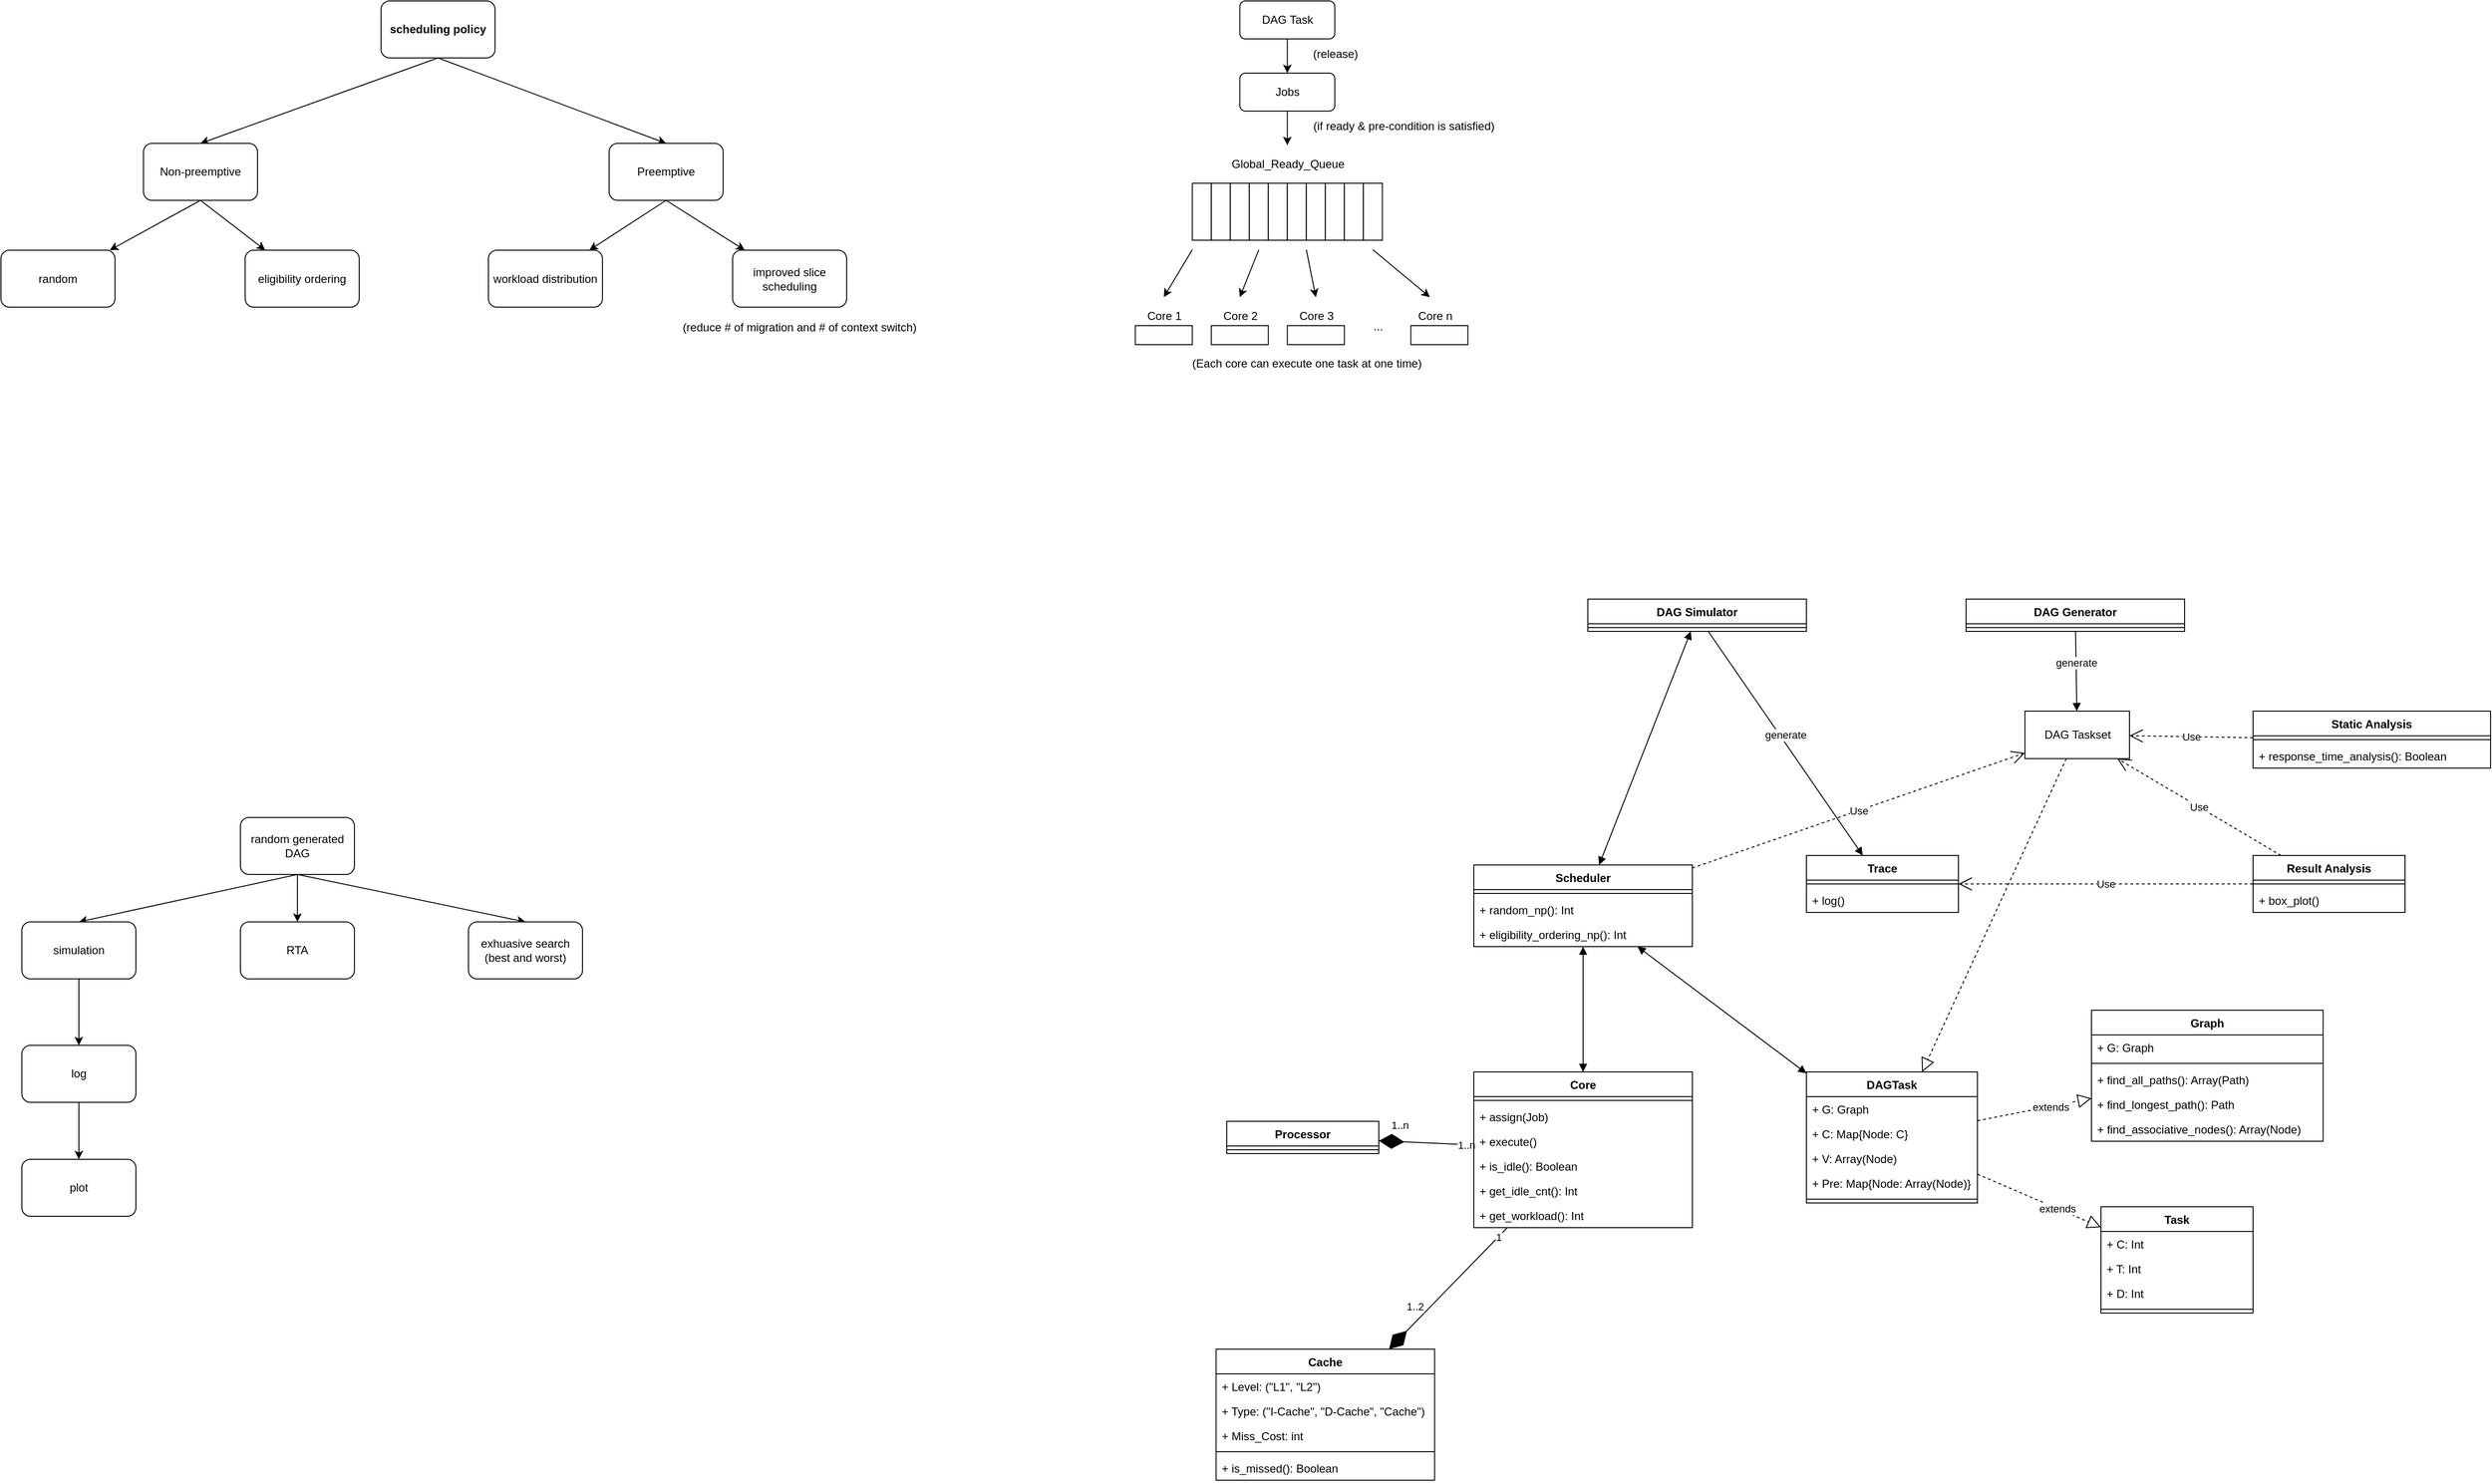 <mxfile version="13.0.1" type="device"><diagram id="6-OH7U_03vElTwhA2fwM" name="Page-1"><mxGraphModel dx="1612" dy="988" grid="1" gridSize="10" guides="1" tooltips="1" connect="1" arrows="1" fold="1" page="1" pageScale="1" pageWidth="1169" pageHeight="827" math="0" shadow="0"><root><mxCell id="0"/><mxCell id="1" parent="0"/><mxCell id="w5lps-WtKNnijoHzqmJ7-1" value="RTA" style="rounded=1;whiteSpace=wrap;html=1;" parent="1" vertex="1"><mxGeometry x="292" y="1010" width="120" height="60" as="geometry"/></mxCell><mxCell id="w5lps-WtKNnijoHzqmJ7-6" style="rounded=0;orthogonalLoop=1;jettySize=auto;html=1;exitX=0.5;exitY=1;exitDx=0;exitDy=0;entryX=0.5;entryY=0;entryDx=0;entryDy=0;" parent="1" source="w5lps-WtKNnijoHzqmJ7-2" target="w5lps-WtKNnijoHzqmJ7-4" edge="1"><mxGeometry relative="1" as="geometry"/></mxCell><mxCell id="w5lps-WtKNnijoHzqmJ7-8" style="rounded=0;orthogonalLoop=1;jettySize=auto;html=1;exitX=0.5;exitY=1;exitDx=0;exitDy=0;entryX=0.5;entryY=0;entryDx=0;entryDy=0;" parent="1" source="w5lps-WtKNnijoHzqmJ7-2" target="w5lps-WtKNnijoHzqmJ7-1" edge="1"><mxGeometry relative="1" as="geometry"/></mxCell><mxCell id="w5lps-WtKNnijoHzqmJ7-9" style="rounded=0;orthogonalLoop=1;jettySize=auto;html=1;exitX=0.5;exitY=1;exitDx=0;exitDy=0;entryX=0.5;entryY=0;entryDx=0;entryDy=0;" parent="1" source="w5lps-WtKNnijoHzqmJ7-2" target="w5lps-WtKNnijoHzqmJ7-5" edge="1"><mxGeometry relative="1" as="geometry"/></mxCell><mxCell id="w5lps-WtKNnijoHzqmJ7-2" value="random generated DAG" style="rounded=1;whiteSpace=wrap;html=1;" parent="1" vertex="1"><mxGeometry x="292" y="900" width="120" height="60" as="geometry"/></mxCell><mxCell id="w5lps-WtKNnijoHzqmJ7-11" style="edgeStyle=orthogonalEdgeStyle;curved=1;rounded=0;orthogonalLoop=1;jettySize=auto;html=1;exitX=0.5;exitY=1;exitDx=0;exitDy=0;entryX=0.5;entryY=0;entryDx=0;entryDy=0;" parent="1" source="w5lps-WtKNnijoHzqmJ7-4" target="w5lps-WtKNnijoHzqmJ7-10" edge="1"><mxGeometry relative="1" as="geometry"/></mxCell><mxCell id="w5lps-WtKNnijoHzqmJ7-4" value="simulation" style="rounded=1;whiteSpace=wrap;html=1;" parent="1" vertex="1"><mxGeometry x="62" y="1010" width="120" height="60" as="geometry"/></mxCell><mxCell id="w5lps-WtKNnijoHzqmJ7-5" value="exhuasive search (best and worst)" style="rounded=1;whiteSpace=wrap;html=1;" parent="1" vertex="1"><mxGeometry x="532" y="1010" width="120" height="60" as="geometry"/></mxCell><mxCell id="w5lps-WtKNnijoHzqmJ7-13" style="edgeStyle=orthogonalEdgeStyle;curved=1;rounded=0;orthogonalLoop=1;jettySize=auto;html=1;exitX=0.5;exitY=1;exitDx=0;exitDy=0;entryX=0.5;entryY=0;entryDx=0;entryDy=0;" parent="1" source="w5lps-WtKNnijoHzqmJ7-10" target="w5lps-WtKNnijoHzqmJ7-12" edge="1"><mxGeometry relative="1" as="geometry"/></mxCell><mxCell id="w5lps-WtKNnijoHzqmJ7-10" value="log" style="rounded=1;whiteSpace=wrap;html=1;" parent="1" vertex="1"><mxGeometry x="62" y="1140" width="120" height="60" as="geometry"/></mxCell><mxCell id="w5lps-WtKNnijoHzqmJ7-12" value="plot" style="rounded=1;whiteSpace=wrap;html=1;" parent="1" vertex="1"><mxGeometry x="62" y="1260" width="120" height="60" as="geometry"/></mxCell><mxCell id="w5lps-WtKNnijoHzqmJ7-15" style="rounded=0;orthogonalLoop=1;jettySize=auto;html=1;exitX=0.5;exitY=1;exitDx=0;exitDy=0;entryX=0.5;entryY=0;entryDx=0;entryDy=0;" parent="1" source="w5lps-WtKNnijoHzqmJ7-18" target="w5lps-WtKNnijoHzqmJ7-23" edge="1"><mxGeometry relative="1" as="geometry"><mxPoint x="280" y="150" as="targetPoint"/></mxGeometry></mxCell><mxCell id="w5lps-WtKNnijoHzqmJ7-17" style="rounded=0;orthogonalLoop=1;jettySize=auto;html=1;exitX=0.5;exitY=1;exitDx=0;exitDy=0;entryX=0.5;entryY=0;entryDx=0;entryDy=0;" parent="1" source="w5lps-WtKNnijoHzqmJ7-18" target="w5lps-WtKNnijoHzqmJ7-20" edge="1"><mxGeometry relative="1" as="geometry"/></mxCell><mxCell id="w5lps-WtKNnijoHzqmJ7-18" value="scheduling policy" style="rounded=1;whiteSpace=wrap;html=1;fontStyle=1" parent="1" vertex="1"><mxGeometry x="440" y="40" width="120" height="60" as="geometry"/></mxCell><mxCell id="w5lps-WtKNnijoHzqmJ7-28" style="rounded=0;orthogonalLoop=1;jettySize=auto;html=1;exitX=0.5;exitY=1;exitDx=0;exitDy=0;" parent="1" source="w5lps-WtKNnijoHzqmJ7-20" target="w5lps-WtKNnijoHzqmJ7-25" edge="1"><mxGeometry relative="1" as="geometry"/></mxCell><mxCell id="w5lps-WtKNnijoHzqmJ7-29" style="rounded=0;orthogonalLoop=1;jettySize=auto;html=1;exitX=0.5;exitY=1;exitDx=0;exitDy=0;" parent="1" source="w5lps-WtKNnijoHzqmJ7-20" target="w5lps-WtKNnijoHzqmJ7-24" edge="1"><mxGeometry relative="1" as="geometry"/></mxCell><mxCell id="w5lps-WtKNnijoHzqmJ7-20" value="Preemptive" style="rounded=1;whiteSpace=wrap;html=1;" parent="1" vertex="1"><mxGeometry x="680" y="190" width="120" height="60" as="geometry"/></mxCell><mxCell id="w5lps-WtKNnijoHzqmJ7-21" value="eligibility ordering" style="rounded=1;whiteSpace=wrap;html=1;" parent="1" vertex="1"><mxGeometry x="297" y="302.5" width="120" height="60" as="geometry"/></mxCell><mxCell id="w5lps-WtKNnijoHzqmJ7-22" value="random" style="rounded=1;whiteSpace=wrap;html=1;" parent="1" vertex="1"><mxGeometry x="40" y="302.5" width="120" height="60" as="geometry"/></mxCell><mxCell id="w5lps-WtKNnijoHzqmJ7-26" style="rounded=0;orthogonalLoop=1;jettySize=auto;html=1;exitX=0.5;exitY=1;exitDx=0;exitDy=0;" parent="1" source="w5lps-WtKNnijoHzqmJ7-23" target="w5lps-WtKNnijoHzqmJ7-22" edge="1"><mxGeometry relative="1" as="geometry"/></mxCell><mxCell id="w5lps-WtKNnijoHzqmJ7-27" style="rounded=0;orthogonalLoop=1;jettySize=auto;html=1;exitX=0.5;exitY=1;exitDx=0;exitDy=0;" parent="1" source="w5lps-WtKNnijoHzqmJ7-23" target="w5lps-WtKNnijoHzqmJ7-21" edge="1"><mxGeometry relative="1" as="geometry"/></mxCell><mxCell id="w5lps-WtKNnijoHzqmJ7-23" value="Non-preemptive" style="rounded=1;whiteSpace=wrap;html=1;" parent="1" vertex="1"><mxGeometry x="190" y="190" width="120" height="60" as="geometry"/></mxCell><mxCell id="w5lps-WtKNnijoHzqmJ7-24" value="improved slice scheduling" style="rounded=1;whiteSpace=wrap;html=1;" parent="1" vertex="1"><mxGeometry x="810" y="302.5" width="120" height="60" as="geometry"/></mxCell><mxCell id="w5lps-WtKNnijoHzqmJ7-25" value="workload distribution" style="rounded=1;whiteSpace=wrap;html=1;" parent="1" vertex="1"><mxGeometry x="553" y="302.5" width="120" height="60" as="geometry"/></mxCell><mxCell id="w5lps-WtKNnijoHzqmJ7-53" value="Global_Ready_Queue" style="text;html=1;align=center;verticalAlign=middle;resizable=0;points=[];autosize=1;" parent="1" vertex="1"><mxGeometry x="1328.75" y="202" width="130" height="20" as="geometry"/></mxCell><mxCell id="w5lps-WtKNnijoHzqmJ7-54" value="" style="group" parent="1" vertex="1" connectable="0"><mxGeometry x="1293.75" y="232" width="200" height="60" as="geometry"/></mxCell><mxCell id="w5lps-WtKNnijoHzqmJ7-43" value="" style="rounded=0;whiteSpace=wrap;html=1;" parent="w5lps-WtKNnijoHzqmJ7-54" vertex="1"><mxGeometry width="20" height="60" as="geometry"/></mxCell><mxCell id="w5lps-WtKNnijoHzqmJ7-44" value="" style="rounded=0;whiteSpace=wrap;html=1;" parent="w5lps-WtKNnijoHzqmJ7-54" vertex="1"><mxGeometry x="20" width="20" height="60" as="geometry"/></mxCell><mxCell id="w5lps-WtKNnijoHzqmJ7-45" value="" style="rounded=0;whiteSpace=wrap;html=1;" parent="w5lps-WtKNnijoHzqmJ7-54" vertex="1"><mxGeometry x="40" width="20" height="60" as="geometry"/></mxCell><mxCell id="w5lps-WtKNnijoHzqmJ7-46" value="" style="rounded=0;whiteSpace=wrap;html=1;" parent="w5lps-WtKNnijoHzqmJ7-54" vertex="1"><mxGeometry x="60" width="20" height="60" as="geometry"/></mxCell><mxCell id="w5lps-WtKNnijoHzqmJ7-47" value="" style="rounded=0;whiteSpace=wrap;html=1;" parent="w5lps-WtKNnijoHzqmJ7-54" vertex="1"><mxGeometry x="80" width="20" height="60" as="geometry"/></mxCell><mxCell id="w5lps-WtKNnijoHzqmJ7-48" value="" style="rounded=0;whiteSpace=wrap;html=1;" parent="w5lps-WtKNnijoHzqmJ7-54" vertex="1"><mxGeometry x="100" width="20" height="60" as="geometry"/></mxCell><mxCell id="w5lps-WtKNnijoHzqmJ7-49" value="" style="rounded=0;whiteSpace=wrap;html=1;" parent="w5lps-WtKNnijoHzqmJ7-54" vertex="1"><mxGeometry x="120" width="20" height="60" as="geometry"/></mxCell><mxCell id="w5lps-WtKNnijoHzqmJ7-50" value="" style="rounded=0;whiteSpace=wrap;html=1;" parent="w5lps-WtKNnijoHzqmJ7-54" vertex="1"><mxGeometry x="140" width="20" height="60" as="geometry"/></mxCell><mxCell id="w5lps-WtKNnijoHzqmJ7-51" value="" style="rounded=0;whiteSpace=wrap;html=1;" parent="w5lps-WtKNnijoHzqmJ7-54" vertex="1"><mxGeometry x="160" width="20" height="60" as="geometry"/></mxCell><mxCell id="w5lps-WtKNnijoHzqmJ7-52" value="" style="rounded=0;whiteSpace=wrap;html=1;" parent="w5lps-WtKNnijoHzqmJ7-54" vertex="1"><mxGeometry x="180" width="20" height="60" as="geometry"/></mxCell><mxCell id="w5lps-WtKNnijoHzqmJ7-110" value="" style="rounded=0;whiteSpace=wrap;html=1;rotation=-90;" parent="1" vertex="1"><mxGeometry x="1253.75" y="362" width="20" height="60" as="geometry"/></mxCell><mxCell id="w5lps-WtKNnijoHzqmJ7-111" value="" style="rounded=0;whiteSpace=wrap;html=1;rotation=-90;" parent="1" vertex="1"><mxGeometry x="1333.75" y="362" width="20" height="60" as="geometry"/></mxCell><mxCell id="w5lps-WtKNnijoHzqmJ7-112" value="" style="rounded=0;whiteSpace=wrap;html=1;rotation=-90;" parent="1" vertex="1"><mxGeometry x="1413.75" y="362" width="20" height="60" as="geometry"/></mxCell><mxCell id="w5lps-WtKNnijoHzqmJ7-113" value="" style="rounded=0;whiteSpace=wrap;html=1;rotation=-90;" parent="1" vertex="1"><mxGeometry x="1543.75" y="362" width="20" height="60" as="geometry"/></mxCell><mxCell id="w5lps-WtKNnijoHzqmJ7-114" value="..." style="text;html=1;align=center;verticalAlign=middle;resizable=0;points=[];autosize=1;" parent="1" vertex="1"><mxGeometry x="1473.75" y="372.5" width="30" height="20" as="geometry"/></mxCell><mxCell id="w5lps-WtKNnijoHzqmJ7-116" value="Core 1" style="text;html=1;align=center;verticalAlign=middle;resizable=0;points=[];autosize=1;" parent="1" vertex="1"><mxGeometry x="1238.75" y="362" width="50" height="20" as="geometry"/></mxCell><mxCell id="w5lps-WtKNnijoHzqmJ7-117" value="Core 2" style="text;html=1;align=center;verticalAlign=middle;resizable=0;points=[];autosize=1;" parent="1" vertex="1"><mxGeometry x="1318.75" y="362" width="50" height="20" as="geometry"/></mxCell><mxCell id="w5lps-WtKNnijoHzqmJ7-118" value="Core 3" style="text;html=1;align=center;verticalAlign=middle;resizable=0;points=[];autosize=1;" parent="1" vertex="1"><mxGeometry x="1398.75" y="362" width="50" height="20" as="geometry"/></mxCell><mxCell id="w5lps-WtKNnijoHzqmJ7-119" value="Core n" style="text;html=1;align=center;verticalAlign=middle;resizable=0;points=[];autosize=1;" parent="1" vertex="1"><mxGeometry x="1523.75" y="362" width="50" height="20" as="geometry"/></mxCell><mxCell id="w5lps-WtKNnijoHzqmJ7-120" value="" style="endArrow=classic;html=1;" parent="1" edge="1"><mxGeometry width="50" height="50" relative="1" as="geometry"><mxPoint x="1483.75" y="302" as="sourcePoint"/><mxPoint x="1543.75" y="352" as="targetPoint"/></mxGeometry></mxCell><mxCell id="w5lps-WtKNnijoHzqmJ7-121" value="" style="endArrow=classic;html=1;" parent="1" edge="1"><mxGeometry width="50" height="50" relative="1" as="geometry"><mxPoint x="1413.75" y="302" as="sourcePoint"/><mxPoint x="1423.75" y="352" as="targetPoint"/></mxGeometry></mxCell><mxCell id="w5lps-WtKNnijoHzqmJ7-122" value="" style="endArrow=classic;html=1;" parent="1" edge="1"><mxGeometry width="50" height="50" relative="1" as="geometry"><mxPoint x="1363.75" y="302" as="sourcePoint"/><mxPoint x="1343.75" y="352" as="targetPoint"/></mxGeometry></mxCell><mxCell id="w5lps-WtKNnijoHzqmJ7-123" value="" style="endArrow=classic;html=1;" parent="1" edge="1"><mxGeometry width="50" height="50" relative="1" as="geometry"><mxPoint x="1293.75" y="302" as="sourcePoint"/><mxPoint x="1263.75" y="352" as="targetPoint"/></mxGeometry></mxCell><mxCell id="w5lps-WtKNnijoHzqmJ7-124" value="(Each core can execute one task at one time)" style="text;html=1;align=center;verticalAlign=middle;resizable=0;points=[];autosize=1;" parent="1" vertex="1"><mxGeometry x="1283.75" y="412" width="260" height="20" as="geometry"/></mxCell><mxCell id="w5lps-WtKNnijoHzqmJ7-126" value="(reduce # of migration and # of context switch)" style="text;html=1;align=center;verticalAlign=middle;resizable=0;points=[];autosize=1;" parent="1" vertex="1"><mxGeometry x="750" y="374" width="260" height="20" as="geometry"/></mxCell><mxCell id="w5lps-WtKNnijoHzqmJ7-127" value="Jobs" style="rounded=1;whiteSpace=wrap;html=1;" parent="1" vertex="1"><mxGeometry x="1343.75" y="116" width="100" height="40" as="geometry"/></mxCell><mxCell id="w5lps-WtKNnijoHzqmJ7-128" value="" style="endArrow=classic;html=1;exitX=0.5;exitY=1;exitDx=0;exitDy=0;" parent="1" source="w5lps-WtKNnijoHzqmJ7-127" edge="1"><mxGeometry width="50" height="50" relative="1" as="geometry"><mxPoint x="1423.75" y="312" as="sourcePoint"/><mxPoint x="1393.75" y="192" as="targetPoint"/></mxGeometry></mxCell><mxCell id="w5lps-WtKNnijoHzqmJ7-129" value="(if ready &amp;amp; pre-condition is satisfied)" style="text;html=1;align=center;verticalAlign=middle;resizable=0;points=[];autosize=1;" parent="1" vertex="1"><mxGeometry x="1411.25" y="162" width="210" height="20" as="geometry"/></mxCell><mxCell id="-hGD3cOcRjUI10XlKeV7-12" value="DAG Task" style="rounded=1;whiteSpace=wrap;html=1;" parent="1" vertex="1"><mxGeometry x="1343.75" y="40" width="100" height="40" as="geometry"/></mxCell><mxCell id="-hGD3cOcRjUI10XlKeV7-13" value="" style="endArrow=classic;html=1;" parent="1" source="-hGD3cOcRjUI10XlKeV7-12" target="w5lps-WtKNnijoHzqmJ7-127" edge="1"><mxGeometry width="50" height="50" relative="1" as="geometry"><mxPoint x="1403.75" y="159" as="sourcePoint"/><mxPoint x="1403.75" y="202" as="targetPoint"/></mxGeometry></mxCell><mxCell id="-hGD3cOcRjUI10XlKeV7-14" value="(release)" style="text;html=1;align=center;verticalAlign=middle;resizable=0;points=[];autosize=1;" parent="1" vertex="1"><mxGeometry x="1413.75" y="86" width="60" height="20" as="geometry"/></mxCell><mxCell id="3ggw4zeHpCpovU7XsNyM-5" value="" style="endArrow=diamondThin;endFill=1;endSize=24;html=1;" edge="1" parent="1" source="3ggw4zeHpCpovU7XsNyM-1" target="w5lps-WtKNnijoHzqmJ7-140"><mxGeometry width="160" relative="1" as="geometry"><mxPoint x="1840" y="1010" as="sourcePoint"/><mxPoint x="2000" y="1010" as="targetPoint"/></mxGeometry></mxCell><mxCell id="3ggw4zeHpCpovU7XsNyM-6" value="1..n" style="edgeLabel;html=1;align=center;verticalAlign=middle;resizable=0;points=[];" vertex="1" connectable="0" parent="3ggw4zeHpCpovU7XsNyM-5"><mxGeometry x="0.575" y="-1" relative="1" as="geometry"><mxPoint x="0.74" y="-17.11" as="offset"/></mxGeometry></mxCell><mxCell id="3ggw4zeHpCpovU7XsNyM-15" value="1..n" style="edgeLabel;html=1;align=center;verticalAlign=middle;resizable=0;points=[];" vertex="1" connectable="0" parent="3ggw4zeHpCpovU7XsNyM-5"><mxGeometry x="-0.841" relative="1" as="geometry"><mxPoint as="offset"/></mxGeometry></mxCell><mxCell id="3ggw4zeHpCpovU7XsNyM-16" value="" style="endArrow=block;startArrow=block;endFill=1;startFill=1;html=1;" edge="1" parent="1" source="3ggw4zeHpCpovU7XsNyM-1" target="w5lps-WtKNnijoHzqmJ7-144"><mxGeometry width="160" relative="1" as="geometry"><mxPoint x="1726.25" y="1060" as="sourcePoint"/><mxPoint x="1886.25" y="1060" as="targetPoint"/></mxGeometry></mxCell><mxCell id="3ggw4zeHpCpovU7XsNyM-17" value="" style="endArrow=block;startArrow=block;endFill=1;startFill=1;html=1;" edge="1" parent="1" source="w5lps-WtKNnijoHzqmJ7-148" target="w5lps-WtKNnijoHzqmJ7-144"><mxGeometry width="160" relative="1" as="geometry"><mxPoint x="1679.618" y="1100" as="sourcePoint"/><mxPoint x="1832.882" y="996" as="targetPoint"/></mxGeometry></mxCell><mxCell id="3ggw4zeHpCpovU7XsNyM-29" value="" style="endArrow=diamondThin;endFill=1;endSize=24;html=1;" edge="1" parent="1" source="3ggw4zeHpCpovU7XsNyM-1" target="3ggw4zeHpCpovU7XsNyM-25"><mxGeometry width="160" relative="1" as="geometry"><mxPoint x="1750.007" y="1196" as="sourcePoint"/><mxPoint x="1793.743" y="1290" as="targetPoint"/></mxGeometry></mxCell><mxCell id="3ggw4zeHpCpovU7XsNyM-30" value="1..2" style="edgeLabel;html=1;align=center;verticalAlign=middle;resizable=0;points=[];" vertex="1" connectable="0" parent="3ggw4zeHpCpovU7XsNyM-29"><mxGeometry x="0.575" y="-1" relative="1" as="geometry"><mxPoint x="0.74" y="-17.11" as="offset"/></mxGeometry></mxCell><mxCell id="3ggw4zeHpCpovU7XsNyM-31" value="1" style="edgeLabel;html=1;align=center;verticalAlign=middle;resizable=0;points=[];" vertex="1" connectable="0" parent="3ggw4zeHpCpovU7XsNyM-29"><mxGeometry x="-0.841" relative="1" as="geometry"><mxPoint as="offset"/></mxGeometry></mxCell><mxCell id="3ggw4zeHpCpovU7XsNyM-56" value="" style="endArrow=block;startArrow=block;endFill=1;startFill=1;html=1;" edge="1" parent="1" source="w5lps-WtKNnijoHzqmJ7-144" target="3ggw4zeHpCpovU7XsNyM-94"><mxGeometry width="160" relative="1" as="geometry"><mxPoint x="1640" y="944.004" as="sourcePoint"/><mxPoint x="1803.75" y="855.996" as="targetPoint"/></mxGeometry></mxCell><mxCell id="3ggw4zeHpCpovU7XsNyM-70" value="Use" style="endArrow=open;endSize=12;dashed=1;html=1;" edge="1" parent="1" source="3ggw4zeHpCpovU7XsNyM-66" target="3ggw4zeHpCpovU7XsNyM-47"><mxGeometry width="160" relative="1" as="geometry"><mxPoint x="1210" y="1230" as="sourcePoint"/><mxPoint x="1370" y="1230" as="targetPoint"/></mxGeometry></mxCell><mxCell id="3ggw4zeHpCpovU7XsNyM-71" value="Use" style="endArrow=open;endSize=12;dashed=1;html=1;" edge="1" parent="1" source="3ggw4zeHpCpovU7XsNyM-66" target="3ggw4zeHpCpovU7XsNyM-90"><mxGeometry width="160" relative="1" as="geometry"><mxPoint x="1468.733" y="1090" as="sourcePoint"/><mxPoint x="1541.267" y="1026.0" as="targetPoint"/></mxGeometry></mxCell><mxCell id="3ggw4zeHpCpovU7XsNyM-72" value="Use" style="endArrow=open;endSize=12;dashed=1;html=1;" edge="1" parent="1" source="3ggw4zeHpCpovU7XsNyM-62" target="3ggw4zeHpCpovU7XsNyM-90"><mxGeometry width="160" relative="1" as="geometry"><mxPoint x="2311.677" y="1190" as="sourcePoint"/><mxPoint x="2268.323" y="966.0" as="targetPoint"/></mxGeometry></mxCell><mxCell id="3ggw4zeHpCpovU7XsNyM-73" value="" style="endArrow=block;dashed=1;endFill=0;endSize=12;html=1;" edge="1" parent="1" source="w5lps-WtKNnijoHzqmJ7-148" target="-hGD3cOcRjUI10XlKeV7-1"><mxGeometry width="160" relative="1" as="geometry"><mxPoint x="2070" y="1470" as="sourcePoint"/><mxPoint x="2230" y="1470" as="targetPoint"/></mxGeometry></mxCell><mxCell id="3ggw4zeHpCpovU7XsNyM-74" value="extends" style="edgeLabel;html=1;align=center;verticalAlign=middle;resizable=0;points=[];" vertex="1" connectable="0" parent="3ggw4zeHpCpovU7XsNyM-73"><mxGeometry x="0.287" relative="1" as="geometry"><mxPoint as="offset"/></mxGeometry></mxCell><mxCell id="3ggw4zeHpCpovU7XsNyM-75" value="" style="endArrow=block;dashed=1;endFill=0;endSize=12;html=1;" edge="1" parent="1" source="w5lps-WtKNnijoHzqmJ7-148" target="3ggw4zeHpCpovU7XsNyM-8"><mxGeometry width="160" relative="1" as="geometry"><mxPoint x="2140" y="1158.994" as="sourcePoint"/><mxPoint x="2236.25" y="1123.696" as="targetPoint"/></mxGeometry></mxCell><mxCell id="3ggw4zeHpCpovU7XsNyM-76" value="extends" style="edgeLabel;html=1;align=center;verticalAlign=middle;resizable=0;points=[];" vertex="1" connectable="0" parent="3ggw4zeHpCpovU7XsNyM-75"><mxGeometry x="0.287" relative="1" as="geometry"><mxPoint as="offset"/></mxGeometry></mxCell><mxCell id="3ggw4zeHpCpovU7XsNyM-77" value="Use" style="endArrow=open;endSize=12;dashed=1;html=1;" edge="1" parent="1" source="w5lps-WtKNnijoHzqmJ7-144" target="3ggw4zeHpCpovU7XsNyM-90"><mxGeometry width="160" relative="1" as="geometry"><mxPoint x="1468.733" y="1090" as="sourcePoint"/><mxPoint x="1541.267" y="1026.0" as="targetPoint"/></mxGeometry></mxCell><mxCell id="3ggw4zeHpCpovU7XsNyM-82" value="generate" style="html=1;verticalAlign=bottom;endArrow=block;" edge="1" parent="1" source="3ggw4zeHpCpovU7XsNyM-99" target="3ggw4zeHpCpovU7XsNyM-90"><mxGeometry width="80" relative="1" as="geometry"><mxPoint x="2138.75" y="690" as="sourcePoint"/><mxPoint x="2218.75" y="690" as="targetPoint"/></mxGeometry></mxCell><mxCell id="3ggw4zeHpCpovU7XsNyM-83" value="generate" style="html=1;verticalAlign=bottom;endArrow=block;" edge="1" parent="1" source="3ggw4zeHpCpovU7XsNyM-94" target="3ggw4zeHpCpovU7XsNyM-47"><mxGeometry width="80" relative="1" as="geometry"><mxPoint x="1210" y="823" as="sourcePoint"/><mxPoint x="1290" y="823" as="targetPoint"/></mxGeometry></mxCell><mxCell id="w5lps-WtKNnijoHzqmJ7-140" value="Processor" style="swimlane;fontStyle=1;align=center;verticalAlign=top;childLayout=stackLayout;horizontal=1;startSize=26;horizontalStack=0;resizeParent=1;resizeParentMax=0;resizeLast=0;collapsible=1;marginBottom=0;" parent="1" vertex="1"><mxGeometry x="1330" y="1220" width="160" height="34" as="geometry"/></mxCell><mxCell id="w5lps-WtKNnijoHzqmJ7-142" value="" style="line;strokeWidth=1;fillColor=none;align=left;verticalAlign=middle;spacingTop=-1;spacingLeft=3;spacingRight=3;rotatable=0;labelPosition=right;points=[];portConstraint=eastwest;" parent="w5lps-WtKNnijoHzqmJ7-140" vertex="1"><mxGeometry y="26" width="160" height="8" as="geometry"/></mxCell><mxCell id="3ggw4zeHpCpovU7XsNyM-1" value="Core" style="swimlane;fontStyle=1;align=center;verticalAlign=top;childLayout=stackLayout;horizontal=1;startSize=26;horizontalStack=0;resizeParent=1;resizeParentMax=0;resizeLast=0;collapsible=1;marginBottom=0;" vertex="1" parent="1"><mxGeometry x="1590" y="1168" width="230" height="164" as="geometry"/></mxCell><mxCell id="3ggw4zeHpCpovU7XsNyM-3" value="" style="line;strokeWidth=1;fillColor=none;align=left;verticalAlign=middle;spacingTop=-1;spacingLeft=3;spacingRight=3;rotatable=0;labelPosition=right;points=[];portConstraint=eastwest;" vertex="1" parent="3ggw4zeHpCpovU7XsNyM-1"><mxGeometry y="26" width="230" height="8" as="geometry"/></mxCell><mxCell id="3ggw4zeHpCpovU7XsNyM-87" value="+ assign(Job)" style="text;strokeColor=none;fillColor=none;align=left;verticalAlign=top;spacingLeft=4;spacingRight=4;overflow=hidden;rotatable=0;points=[[0,0.5],[1,0.5]];portConstraint=eastwest;" vertex="1" parent="3ggw4zeHpCpovU7XsNyM-1"><mxGeometry y="34" width="230" height="26" as="geometry"/></mxCell><mxCell id="3ggw4zeHpCpovU7XsNyM-88" value="+ execute()" style="text;strokeColor=none;fillColor=none;align=left;verticalAlign=top;spacingLeft=4;spacingRight=4;overflow=hidden;rotatable=0;points=[[0,0.5],[1,0.5]];portConstraint=eastwest;" vertex="1" parent="3ggw4zeHpCpovU7XsNyM-1"><mxGeometry y="60" width="230" height="26" as="geometry"/></mxCell><mxCell id="3ggw4zeHpCpovU7XsNyM-84" value="+ is_idle(): Boolean" style="text;strokeColor=none;fillColor=none;align=left;verticalAlign=top;spacingLeft=4;spacingRight=4;overflow=hidden;rotatable=0;points=[[0,0.5],[1,0.5]];portConstraint=eastwest;" vertex="1" parent="3ggw4zeHpCpovU7XsNyM-1"><mxGeometry y="86" width="230" height="26" as="geometry"/></mxCell><mxCell id="3ggw4zeHpCpovU7XsNyM-86" value="+ get_idle_cnt(): Int" style="text;strokeColor=none;fillColor=none;align=left;verticalAlign=top;spacingLeft=4;spacingRight=4;overflow=hidden;rotatable=0;points=[[0,0.5],[1,0.5]];portConstraint=eastwest;" vertex="1" parent="3ggw4zeHpCpovU7XsNyM-1"><mxGeometry y="112" width="230" height="26" as="geometry"/></mxCell><mxCell id="3ggw4zeHpCpovU7XsNyM-85" value="+ get_workload(): Int" style="text;strokeColor=none;fillColor=none;align=left;verticalAlign=top;spacingLeft=4;spacingRight=4;overflow=hidden;rotatable=0;points=[[0,0.5],[1,0.5]];portConstraint=eastwest;" vertex="1" parent="3ggw4zeHpCpovU7XsNyM-1"><mxGeometry y="138" width="230" height="26" as="geometry"/></mxCell><mxCell id="3ggw4zeHpCpovU7XsNyM-25" value="Cache" style="swimlane;fontStyle=1;align=center;verticalAlign=top;childLayout=stackLayout;horizontal=1;startSize=26;horizontalStack=0;resizeParent=1;resizeParentMax=0;resizeLast=0;collapsible=1;marginBottom=0;" vertex="1" parent="1"><mxGeometry x="1318.75" y="1460" width="230" height="138" as="geometry"/></mxCell><mxCell id="3ggw4zeHpCpovU7XsNyM-26" value="+ Level: (&quot;L1&quot;, &quot;L2&quot;)" style="text;strokeColor=none;fillColor=none;align=left;verticalAlign=top;spacingLeft=4;spacingRight=4;overflow=hidden;rotatable=0;points=[[0,0.5],[1,0.5]];portConstraint=eastwest;" vertex="1" parent="3ggw4zeHpCpovU7XsNyM-25"><mxGeometry y="26" width="230" height="26" as="geometry"/></mxCell><mxCell id="3ggw4zeHpCpovU7XsNyM-28" value="+ Type: (&quot;I-Cache&quot;, &quot;D-Cache&quot;, &quot;Cache&quot;) " style="text;strokeColor=none;fillColor=none;align=left;verticalAlign=top;spacingLeft=4;spacingRight=4;overflow=hidden;rotatable=0;points=[[0,0.5],[1,0.5]];portConstraint=eastwest;" vertex="1" parent="3ggw4zeHpCpovU7XsNyM-25"><mxGeometry y="52" width="230" height="26" as="geometry"/></mxCell><mxCell id="3ggw4zeHpCpovU7XsNyM-33" value="+ Miss_Cost: int" style="text;strokeColor=none;fillColor=none;align=left;verticalAlign=top;spacingLeft=4;spacingRight=4;overflow=hidden;rotatable=0;points=[[0,0.5],[1,0.5]];portConstraint=eastwest;" vertex="1" parent="3ggw4zeHpCpovU7XsNyM-25"><mxGeometry y="78" width="230" height="26" as="geometry"/></mxCell><mxCell id="3ggw4zeHpCpovU7XsNyM-27" value="" style="line;strokeWidth=1;fillColor=none;align=left;verticalAlign=middle;spacingTop=-1;spacingLeft=3;spacingRight=3;rotatable=0;labelPosition=right;points=[];portConstraint=eastwest;" vertex="1" parent="3ggw4zeHpCpovU7XsNyM-25"><mxGeometry y="104" width="230" height="8" as="geometry"/></mxCell><mxCell id="3ggw4zeHpCpovU7XsNyM-34" value="+ is_missed(): Boolean" style="text;strokeColor=none;fillColor=none;align=left;verticalAlign=top;spacingLeft=4;spacingRight=4;overflow=hidden;rotatable=0;points=[[0,0.5],[1,0.5]];portConstraint=eastwest;" vertex="1" parent="3ggw4zeHpCpovU7XsNyM-25"><mxGeometry y="112" width="230" height="26" as="geometry"/></mxCell><mxCell id="w5lps-WtKNnijoHzqmJ7-148" value="DAGTask" style="swimlane;fontStyle=1;align=center;verticalAlign=top;childLayout=stackLayout;horizontal=1;startSize=26;horizontalStack=0;resizeParent=1;resizeParentMax=0;resizeLast=0;collapsible=1;marginBottom=0;" parent="1" vertex="1"><mxGeometry x="1940" y="1168" width="180" height="138" as="geometry"/></mxCell><mxCell id="w5lps-WtKNnijoHzqmJ7-149" value="+ G: Graph" style="text;strokeColor=none;fillColor=none;align=left;verticalAlign=top;spacingLeft=4;spacingRight=4;overflow=hidden;rotatable=0;points=[[0,0.5],[1,0.5]];portConstraint=eastwest;" parent="w5lps-WtKNnijoHzqmJ7-148" vertex="1"><mxGeometry y="26" width="180" height="26" as="geometry"/></mxCell><mxCell id="3ggw4zeHpCpovU7XsNyM-24" value="+ C: Map{Node: C}" style="text;strokeColor=none;fillColor=none;align=left;verticalAlign=top;spacingLeft=4;spacingRight=4;overflow=hidden;rotatable=0;points=[[0,0.5],[1,0.5]];portConstraint=eastwest;" vertex="1" parent="w5lps-WtKNnijoHzqmJ7-148"><mxGeometry y="52" width="180" height="26" as="geometry"/></mxCell><mxCell id="3ggw4zeHpCpovU7XsNyM-40" value="+ V: Array(Node)" style="text;strokeColor=none;fillColor=none;align=left;verticalAlign=top;spacingLeft=4;spacingRight=4;overflow=hidden;rotatable=0;points=[[0,0.5],[1,0.5]];portConstraint=eastwest;" vertex="1" parent="w5lps-WtKNnijoHzqmJ7-148"><mxGeometry y="78" width="180" height="26" as="geometry"/></mxCell><mxCell id="3ggw4zeHpCpovU7XsNyM-41" value="+ Pre: Map{Node: Array(Node)}" style="text;strokeColor=none;fillColor=none;align=left;verticalAlign=top;spacingLeft=4;spacingRight=4;overflow=hidden;rotatable=0;points=[[0,0.5],[1,0.5]];portConstraint=eastwest;" vertex="1" parent="w5lps-WtKNnijoHzqmJ7-148"><mxGeometry y="104" width="180" height="26" as="geometry"/></mxCell><mxCell id="w5lps-WtKNnijoHzqmJ7-150" value="" style="line;strokeWidth=1;fillColor=none;align=left;verticalAlign=middle;spacingTop=-1;spacingLeft=3;spacingRight=3;rotatable=0;labelPosition=right;points=[];portConstraint=eastwest;" parent="w5lps-WtKNnijoHzqmJ7-148" vertex="1"><mxGeometry y="130" width="180" height="8" as="geometry"/></mxCell><mxCell id="3ggw4zeHpCpovU7XsNyM-89" value="" style="endArrow=block;dashed=1;endFill=0;endSize=12;html=1;" edge="1" parent="1" source="3ggw4zeHpCpovU7XsNyM-90" target="w5lps-WtKNnijoHzqmJ7-148"><mxGeometry width="160" relative="1" as="geometry"><mxPoint x="1100" y="1180" as="sourcePoint"/><mxPoint x="1260" y="1180" as="targetPoint"/></mxGeometry></mxCell><mxCell id="3ggw4zeHpCpovU7XsNyM-90" value="DAG Taskset" style="html=1;" vertex="1" parent="1"><mxGeometry x="2170" y="788" width="110" height="50" as="geometry"/></mxCell><mxCell id="w5lps-WtKNnijoHzqmJ7-144" value="Scheduler" style="swimlane;fontStyle=1;align=center;verticalAlign=top;childLayout=stackLayout;horizontal=1;startSize=26;horizontalStack=0;resizeParent=1;resizeParentMax=0;resizeLast=0;collapsible=1;marginBottom=0;" parent="1" vertex="1"><mxGeometry x="1590" y="950" width="230" height="86" as="geometry"><mxRectangle x="940" y="741" width="90" height="26" as="alternateBounds"/></mxGeometry></mxCell><mxCell id="w5lps-WtKNnijoHzqmJ7-146" value="" style="line;strokeWidth=1;fillColor=none;align=left;verticalAlign=middle;spacingTop=-1;spacingLeft=3;spacingRight=3;rotatable=0;labelPosition=right;points=[];portConstraint=eastwest;" parent="w5lps-WtKNnijoHzqmJ7-144" vertex="1"><mxGeometry y="26" width="230" height="8" as="geometry"/></mxCell><mxCell id="w5lps-WtKNnijoHzqmJ7-147" value="+ random_np(): Int" style="text;strokeColor=none;fillColor=none;align=left;verticalAlign=top;spacingLeft=4;spacingRight=4;overflow=hidden;rotatable=0;points=[[0,0.5],[1,0.5]];portConstraint=eastwest;" parent="w5lps-WtKNnijoHzqmJ7-144" vertex="1"><mxGeometry y="34" width="230" height="26" as="geometry"/></mxCell><mxCell id="3ggw4zeHpCpovU7XsNyM-93" value="+ eligibility_ordering_np(): Int" style="text;strokeColor=none;fillColor=none;align=left;verticalAlign=top;spacingLeft=4;spacingRight=4;overflow=hidden;rotatable=0;points=[[0,0.5],[1,0.5]];portConstraint=eastwest;" vertex="1" parent="w5lps-WtKNnijoHzqmJ7-144"><mxGeometry y="60" width="230" height="26" as="geometry"/></mxCell><mxCell id="-hGD3cOcRjUI10XlKeV7-1" value="Graph" style="swimlane;fontStyle=1;align=center;verticalAlign=top;childLayout=stackLayout;horizontal=1;startSize=26;horizontalStack=0;resizeParent=1;resizeParentMax=0;resizeLast=0;collapsible=1;marginBottom=0;" parent="1" vertex="1"><mxGeometry x="2240" y="1103" width="243.75" height="138" as="geometry"><mxRectangle x="1786.25" y="940" width="70" height="26" as="alternateBounds"/></mxGeometry></mxCell><mxCell id="-hGD3cOcRjUI10XlKeV7-2" value="+ G: Graph" style="text;strokeColor=none;fillColor=none;align=left;verticalAlign=top;spacingLeft=4;spacingRight=4;overflow=hidden;rotatable=0;points=[[0,0.5],[1,0.5]];portConstraint=eastwest;" parent="-hGD3cOcRjUI10XlKeV7-1" vertex="1"><mxGeometry y="26" width="243.75" height="26" as="geometry"/></mxCell><mxCell id="-hGD3cOcRjUI10XlKeV7-3" value="" style="line;strokeWidth=1;fillColor=none;align=left;verticalAlign=middle;spacingTop=-1;spacingLeft=3;spacingRight=3;rotatable=0;labelPosition=right;points=[];portConstraint=eastwest;" parent="-hGD3cOcRjUI10XlKeV7-1" vertex="1"><mxGeometry y="52" width="243.75" height="8" as="geometry"/></mxCell><mxCell id="-hGD3cOcRjUI10XlKeV7-4" value="+ find_all_paths(): Array(Path)" style="text;strokeColor=none;fillColor=none;align=left;verticalAlign=top;spacingLeft=4;spacingRight=4;overflow=hidden;rotatable=0;points=[[0,0.5],[1,0.5]];portConstraint=eastwest;" parent="-hGD3cOcRjUI10XlKeV7-1" vertex="1"><mxGeometry y="60" width="243.75" height="26" as="geometry"/></mxCell><mxCell id="3ggw4zeHpCpovU7XsNyM-37" value="+ find_longest_path(): Path" style="text;strokeColor=none;fillColor=none;align=left;verticalAlign=top;spacingLeft=4;spacingRight=4;overflow=hidden;rotatable=0;points=[[0,0.5],[1,0.5]];portConstraint=eastwest;" vertex="1" parent="-hGD3cOcRjUI10XlKeV7-1"><mxGeometry y="86" width="243.75" height="26" as="geometry"/></mxCell><mxCell id="3ggw4zeHpCpovU7XsNyM-38" value="+ find_associative_nodes(): Array(Node)" style="text;strokeColor=none;fillColor=none;align=left;verticalAlign=top;spacingLeft=4;spacingRight=4;overflow=hidden;rotatable=0;points=[[0,0.5],[1,0.5]];portConstraint=eastwest;" vertex="1" parent="-hGD3cOcRjUI10XlKeV7-1"><mxGeometry y="112" width="243.75" height="26" as="geometry"/></mxCell><mxCell id="3ggw4zeHpCpovU7XsNyM-8" value="Task" style="swimlane;fontStyle=1;align=center;verticalAlign=top;childLayout=stackLayout;horizontal=1;startSize=26;horizontalStack=0;resizeParent=1;resizeParentMax=0;resizeLast=0;collapsible=1;marginBottom=0;" vertex="1" parent="1"><mxGeometry x="2250" y="1310" width="160" height="112" as="geometry"/></mxCell><mxCell id="3ggw4zeHpCpovU7XsNyM-9" value="+ C: Int" style="text;strokeColor=none;fillColor=none;align=left;verticalAlign=top;spacingLeft=4;spacingRight=4;overflow=hidden;rotatable=0;points=[[0,0.5],[1,0.5]];portConstraint=eastwest;" vertex="1" parent="3ggw4zeHpCpovU7XsNyM-8"><mxGeometry y="26" width="160" height="26" as="geometry"/></mxCell><mxCell id="3ggw4zeHpCpovU7XsNyM-22" value="+ T: Int" style="text;strokeColor=none;fillColor=none;align=left;verticalAlign=top;spacingLeft=4;spacingRight=4;overflow=hidden;rotatable=0;points=[[0,0.5],[1,0.5]];portConstraint=eastwest;" vertex="1" parent="3ggw4zeHpCpovU7XsNyM-8"><mxGeometry y="52" width="160" height="26" as="geometry"/></mxCell><mxCell id="3ggw4zeHpCpovU7XsNyM-23" value="+ D: Int" style="text;strokeColor=none;fillColor=none;align=left;verticalAlign=top;spacingLeft=4;spacingRight=4;overflow=hidden;rotatable=0;points=[[0,0.5],[1,0.5]];portConstraint=eastwest;" vertex="1" parent="3ggw4zeHpCpovU7XsNyM-8"><mxGeometry y="78" width="160" height="26" as="geometry"/></mxCell><mxCell id="3ggw4zeHpCpovU7XsNyM-10" value="" style="line;strokeWidth=1;fillColor=none;align=left;verticalAlign=middle;spacingTop=-1;spacingLeft=3;spacingRight=3;rotatable=0;labelPosition=right;points=[];portConstraint=eastwest;" vertex="1" parent="3ggw4zeHpCpovU7XsNyM-8"><mxGeometry y="104" width="160" height="8" as="geometry"/></mxCell><mxCell id="3ggw4zeHpCpovU7XsNyM-47" value="Trace" style="swimlane;fontStyle=1;align=center;verticalAlign=top;childLayout=stackLayout;horizontal=1;startSize=26;horizontalStack=0;resizeParent=1;resizeParentMax=0;resizeLast=0;collapsible=1;marginBottom=0;" vertex="1" parent="1"><mxGeometry x="1940" y="940" width="160" height="60" as="geometry"/></mxCell><mxCell id="3ggw4zeHpCpovU7XsNyM-49" value="" style="line;strokeWidth=1;fillColor=none;align=left;verticalAlign=middle;spacingTop=-1;spacingLeft=3;spacingRight=3;rotatable=0;labelPosition=right;points=[];portConstraint=eastwest;" vertex="1" parent="3ggw4zeHpCpovU7XsNyM-47"><mxGeometry y="26" width="160" height="8" as="geometry"/></mxCell><mxCell id="3ggw4zeHpCpovU7XsNyM-50" value="+ log() " style="text;strokeColor=none;fillColor=none;align=left;verticalAlign=top;spacingLeft=4;spacingRight=4;overflow=hidden;rotatable=0;points=[[0,0.5],[1,0.5]];portConstraint=eastwest;" vertex="1" parent="3ggw4zeHpCpovU7XsNyM-47"><mxGeometry y="34" width="160" height="26" as="geometry"/></mxCell><mxCell id="3ggw4zeHpCpovU7XsNyM-62" value="Static Analysis" style="swimlane;fontStyle=1;align=center;verticalAlign=top;childLayout=stackLayout;horizontal=1;startSize=26;horizontalStack=0;resizeParent=1;resizeParentMax=0;resizeLast=0;collapsible=1;marginBottom=0;" vertex="1" parent="1"><mxGeometry x="2410" y="788" width="250" height="60" as="geometry"><mxRectangle x="940" y="741" width="90" height="26" as="alternateBounds"/></mxGeometry></mxCell><mxCell id="3ggw4zeHpCpovU7XsNyM-64" value="" style="line;strokeWidth=1;fillColor=none;align=left;verticalAlign=middle;spacingTop=-1;spacingLeft=3;spacingRight=3;rotatable=0;labelPosition=right;points=[];portConstraint=eastwest;" vertex="1" parent="3ggw4zeHpCpovU7XsNyM-62"><mxGeometry y="26" width="250" height="8" as="geometry"/></mxCell><mxCell id="3ggw4zeHpCpovU7XsNyM-65" value="+ response_time_analysis(): Boolean" style="text;strokeColor=none;fillColor=none;align=left;verticalAlign=top;spacingLeft=4;spacingRight=4;overflow=hidden;rotatable=0;points=[[0,0.5],[1,0.5]];portConstraint=eastwest;" vertex="1" parent="3ggw4zeHpCpovU7XsNyM-62"><mxGeometry y="34" width="250" height="26" as="geometry"/></mxCell><mxCell id="3ggw4zeHpCpovU7XsNyM-66" value="Result Analysis" style="swimlane;fontStyle=1;align=center;verticalAlign=top;childLayout=stackLayout;horizontal=1;startSize=26;horizontalStack=0;resizeParent=1;resizeParentMax=0;resizeLast=0;collapsible=1;marginBottom=0;" vertex="1" parent="1"><mxGeometry x="2410" y="940" width="160" height="60" as="geometry"><mxRectangle x="940" y="741" width="90" height="26" as="alternateBounds"/></mxGeometry></mxCell><mxCell id="3ggw4zeHpCpovU7XsNyM-68" value="" style="line;strokeWidth=1;fillColor=none;align=left;verticalAlign=middle;spacingTop=-1;spacingLeft=3;spacingRight=3;rotatable=0;labelPosition=right;points=[];portConstraint=eastwest;" vertex="1" parent="3ggw4zeHpCpovU7XsNyM-66"><mxGeometry y="26" width="160" height="8" as="geometry"/></mxCell><mxCell id="3ggw4zeHpCpovU7XsNyM-69" value="+ box_plot()" style="text;strokeColor=none;fillColor=none;align=left;verticalAlign=top;spacingLeft=4;spacingRight=4;overflow=hidden;rotatable=0;points=[[0,0.5],[1,0.5]];portConstraint=eastwest;" vertex="1" parent="3ggw4zeHpCpovU7XsNyM-66"><mxGeometry y="34" width="160" height="26" as="geometry"/></mxCell><mxCell id="3ggw4zeHpCpovU7XsNyM-99" value="DAG Generator" style="swimlane;fontStyle=1;align=center;verticalAlign=top;childLayout=stackLayout;horizontal=1;startSize=26;horizontalStack=0;resizeParent=1;resizeParentMax=0;resizeLast=0;collapsible=1;marginBottom=0;" vertex="1" parent="1"><mxGeometry x="2108" y="670" width="230" height="34" as="geometry"><mxRectangle x="940" y="741" width="90" height="26" as="alternateBounds"/></mxGeometry></mxCell><mxCell id="3ggw4zeHpCpovU7XsNyM-101" value="" style="line;strokeWidth=1;fillColor=none;align=left;verticalAlign=middle;spacingTop=-1;spacingLeft=3;spacingRight=3;rotatable=0;labelPosition=right;points=[];portConstraint=eastwest;" vertex="1" parent="3ggw4zeHpCpovU7XsNyM-99"><mxGeometry y="26" width="230" height="8" as="geometry"/></mxCell><mxCell id="3ggw4zeHpCpovU7XsNyM-94" value="DAG Simulator" style="swimlane;fontStyle=1;align=center;verticalAlign=top;childLayout=stackLayout;horizontal=1;startSize=26;horizontalStack=0;resizeParent=1;resizeParentMax=0;resizeLast=0;collapsible=1;marginBottom=0;" vertex="1" parent="1"><mxGeometry x="1710" y="670" width="230" height="34" as="geometry"><mxRectangle x="940" y="741" width="90" height="26" as="alternateBounds"/></mxGeometry></mxCell><mxCell id="3ggw4zeHpCpovU7XsNyM-96" value="" style="line;strokeWidth=1;fillColor=none;align=left;verticalAlign=middle;spacingTop=-1;spacingLeft=3;spacingRight=3;rotatable=0;labelPosition=right;points=[];portConstraint=eastwest;" vertex="1" parent="3ggw4zeHpCpovU7XsNyM-94"><mxGeometry y="26" width="230" height="8" as="geometry"/></mxCell></root></mxGraphModel></diagram></mxfile>